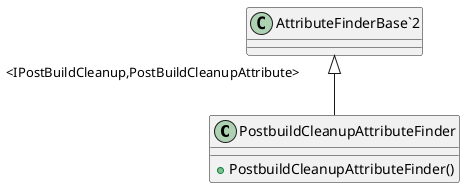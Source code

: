 @startuml
class PostbuildCleanupAttributeFinder {
    + PostbuildCleanupAttributeFinder()
}
"AttributeFinderBase`2" "<IPostBuildCleanup,PostBuildCleanupAttribute>" <|-- PostbuildCleanupAttributeFinder
@enduml
